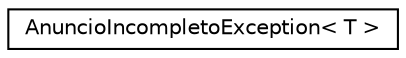 digraph "Graphical Class Hierarchy"
{
  edge [fontname="Helvetica",fontsize="10",labelfontname="Helvetica",labelfontsize="10"];
  node [fontname="Helvetica",fontsize="10",shape=record];
  rankdir="LR";
  Node1 [label="AnuncioIncompletoException\< T \>",height=0.2,width=0.4,color="black", fillcolor="white", style="filled",URL="$class_anuncio_incompleto_exception.html",tooltip="Tratamento da excepção para quando um anuncio esta incompleto. "];
}
